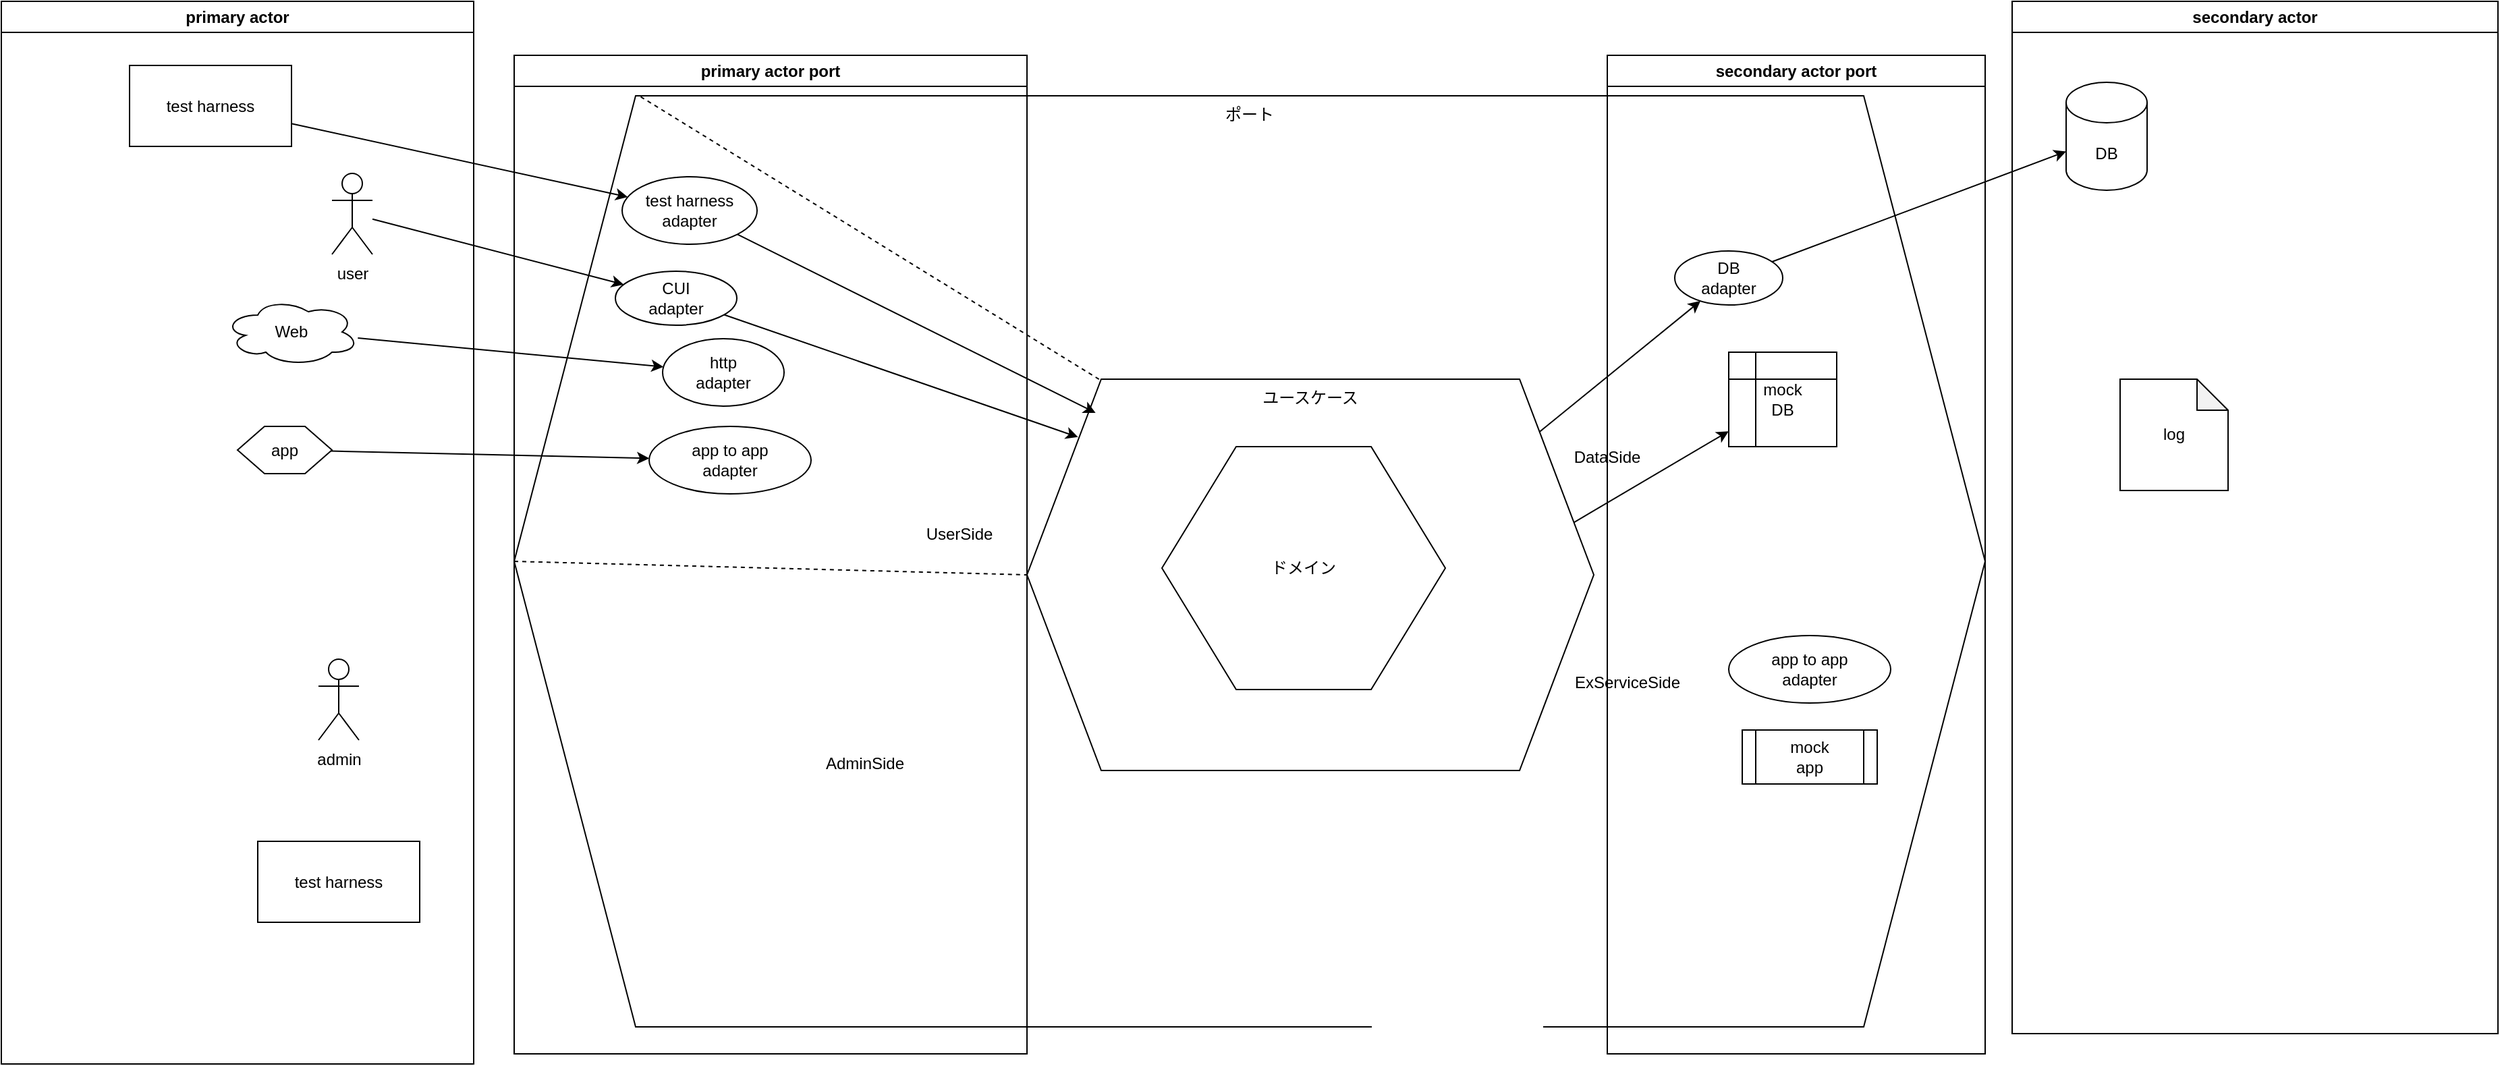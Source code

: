 <mxfile version="25.0.3">
  <diagram name="ページ1" id="JbeyxU0ONRH-N3HgScXo">
    <mxGraphModel dx="2876" dy="2235" grid="1" gridSize="10" guides="1" tooltips="1" connect="1" arrows="1" fold="1" page="1" pageScale="1" pageWidth="827" pageHeight="1169" math="0" shadow="0">
      <root>
        <mxCell id="0" />
        <mxCell id="1" parent="0" />
        <mxCell id="PtAe9FJX2Ct8nGUW4yng-2" value="ポート" style="shape=hexagon;perimeter=hexagonPerimeter2;whiteSpace=wrap;html=1;fixedSize=1;size=90;verticalAlign=top;" parent="1" vertex="1">
          <mxGeometry x="-170" y="20" width="1090" height="690" as="geometry" />
        </mxCell>
        <mxCell id="gp-VXCzaNyzB6XXuAGEo-2" value="ユースケース" style="shape=hexagon;perimeter=hexagonPerimeter2;whiteSpace=wrap;html=1;fixedSize=1;size=55;verticalAlign=top;" parent="1" vertex="1">
          <mxGeometry x="210" y="230" width="420" height="290" as="geometry" />
        </mxCell>
        <mxCell id="PtAe9FJX2Ct8nGUW4yng-1" value="ドメイン" style="shape=hexagon;perimeter=hexagonPerimeter2;whiteSpace=wrap;html=1;fixedSize=1;size=55;" parent="1" vertex="1">
          <mxGeometry x="310" y="280" width="210" height="180" as="geometry" />
        </mxCell>
        <mxCell id="PtAe9FJX2Ct8nGUW4yng-4" value="&lt;div&gt;DataSide&lt;/div&gt;" style="text;html=1;align=center;verticalAlign=middle;whiteSpace=wrap;rounded=0;" parent="1" vertex="1">
          <mxGeometry x="610" y="272.5" width="60" height="30" as="geometry" />
        </mxCell>
        <mxCell id="PtAe9FJX2Ct8nGUW4yng-8" value="&lt;div&gt;mock&lt;/div&gt;&lt;div&gt;DB&lt;br&gt;&lt;/div&gt;" style="shape=internalStorage;whiteSpace=wrap;html=1;backgroundOutline=1;" parent="1" vertex="1">
          <mxGeometry x="730" y="210" width="80" height="70" as="geometry" />
        </mxCell>
        <mxCell id="PtAe9FJX2Ct8nGUW4yng-11" value="AdminSide" style="text;html=1;align=center;verticalAlign=middle;whiteSpace=wrap;rounded=0;" parent="1" vertex="1">
          <mxGeometry x="60" y="500" width="60" height="30" as="geometry" />
        </mxCell>
        <mxCell id="PtAe9FJX2Ct8nGUW4yng-12" value="&lt;div&gt;DB&lt;/div&gt;&lt;div&gt;adapter&lt;br&gt;&lt;/div&gt;" style="ellipse;whiteSpace=wrap;html=1;" parent="1" vertex="1">
          <mxGeometry x="690" y="135" width="80" height="40" as="geometry" />
        </mxCell>
        <mxCell id="qvZF8QYEV2uIDR4mmRZh-2" value="" style="endArrow=classic;html=1;rounded=0;" edge="1" parent="1" source="qvZF8QYEV2uIDR4mmRZh-1" target="PtAe9FJX2Ct8nGUW4yng-10">
          <mxGeometry width="50" height="50" relative="1" as="geometry">
            <mxPoint x="230" y="300" as="sourcePoint" />
            <mxPoint x="280" y="250" as="targetPoint" />
          </mxGeometry>
        </mxCell>
        <mxCell id="qvZF8QYEV2uIDR4mmRZh-3" value="" style="endArrow=classic;html=1;rounded=0;" edge="1" parent="1" source="PtAe9FJX2Ct8nGUW4yng-14" target="PtAe9FJX2Ct8nGUW4yng-15">
          <mxGeometry width="50" height="50" relative="1" as="geometry">
            <mxPoint x="230" y="300" as="sourcePoint" />
            <mxPoint x="280" y="250" as="targetPoint" />
          </mxGeometry>
        </mxCell>
        <mxCell id="qvZF8QYEV2uIDR4mmRZh-4" value="" style="endArrow=classic;html=1;rounded=0;" edge="1" parent="1" source="PtAe9FJX2Ct8nGUW4yng-13" target="PtAe9FJX2Ct8nGUW4yng-16">
          <mxGeometry width="50" height="50" relative="1" as="geometry">
            <mxPoint x="230" y="300" as="sourcePoint" />
            <mxPoint x="280" y="250" as="targetPoint" />
          </mxGeometry>
        </mxCell>
        <mxCell id="qvZF8QYEV2uIDR4mmRZh-5" value="" style="endArrow=classic;html=1;rounded=0;" edge="1" parent="1" source="PtAe9FJX2Ct8nGUW4yng-6" target="PtAe9FJX2Ct8nGUW4yng-9">
          <mxGeometry width="50" height="50" relative="1" as="geometry">
            <mxPoint x="230" y="300" as="sourcePoint" />
            <mxPoint x="280" y="250" as="targetPoint" />
          </mxGeometry>
        </mxCell>
        <mxCell id="qvZF8QYEV2uIDR4mmRZh-6" value="" style="endArrow=classic;html=1;rounded=0;entryX=0.121;entryY=0.086;entryDx=0;entryDy=0;entryPerimeter=0;" edge="1" parent="1" source="PtAe9FJX2Ct8nGUW4yng-10" target="gp-VXCzaNyzB6XXuAGEo-2">
          <mxGeometry width="50" height="50" relative="1" as="geometry">
            <mxPoint x="230" y="300" as="sourcePoint" />
            <mxPoint x="280" y="250" as="targetPoint" />
          </mxGeometry>
        </mxCell>
        <mxCell id="qvZF8QYEV2uIDR4mmRZh-7" value="" style="endArrow=classic;html=1;rounded=0;entryX=0.09;entryY=0.148;entryDx=0;entryDy=0;entryPerimeter=0;" edge="1" parent="1" source="PtAe9FJX2Ct8nGUW4yng-9" target="gp-VXCzaNyzB6XXuAGEo-2">
          <mxGeometry width="50" height="50" relative="1" as="geometry">
            <mxPoint x="230" y="300" as="sourcePoint" />
            <mxPoint x="280" y="250" as="targetPoint" />
          </mxGeometry>
        </mxCell>
        <mxCell id="qvZF8QYEV2uIDR4mmRZh-16" value="" style="endArrow=classic;html=1;rounded=0;exitX=0.904;exitY=0.135;exitDx=0;exitDy=0;exitPerimeter=0;" edge="1" parent="1" source="gp-VXCzaNyzB6XXuAGEo-2" target="PtAe9FJX2Ct8nGUW4yng-12">
          <mxGeometry width="50" height="50" relative="1" as="geometry">
            <mxPoint x="230" y="310" as="sourcePoint" />
            <mxPoint x="280" y="260" as="targetPoint" />
          </mxGeometry>
        </mxCell>
        <mxCell id="qvZF8QYEV2uIDR4mmRZh-17" value="" style="endArrow=classic;html=1;rounded=0;exitX=0.965;exitY=0.366;exitDx=0;exitDy=0;exitPerimeter=0;" edge="1" parent="1" source="gp-VXCzaNyzB6XXuAGEo-2" target="PtAe9FJX2Ct8nGUW4yng-8">
          <mxGeometry width="50" height="50" relative="1" as="geometry">
            <mxPoint x="230" y="310" as="sourcePoint" />
            <mxPoint x="280" y="260" as="targetPoint" />
          </mxGeometry>
        </mxCell>
        <mxCell id="qvZF8QYEV2uIDR4mmRZh-19" value="" style="endArrow=classic;html=1;rounded=0;" edge="1" parent="1" source="PtAe9FJX2Ct8nGUW4yng-12" target="PtAe9FJX2Ct8nGUW4yng-7">
          <mxGeometry width="50" height="50" relative="1" as="geometry">
            <mxPoint x="330" y="310" as="sourcePoint" />
            <mxPoint x="380" y="260" as="targetPoint" />
          </mxGeometry>
        </mxCell>
        <mxCell id="qvZF8QYEV2uIDR4mmRZh-20" value="&lt;div&gt;ExServiceSide&lt;/div&gt;" style="text;html=1;align=center;verticalAlign=middle;whiteSpace=wrap;rounded=0;" vertex="1" parent="1">
          <mxGeometry x="600" y="440" width="110" height="30" as="geometry" />
        </mxCell>
        <mxCell id="qvZF8QYEV2uIDR4mmRZh-21" value="&lt;div&gt;app to app&lt;/div&gt;&lt;div&gt;adapter&lt;br&gt;&lt;/div&gt;" style="ellipse;whiteSpace=wrap;html=1;" vertex="1" parent="1">
          <mxGeometry x="730" y="420" width="120" height="50" as="geometry" />
        </mxCell>
        <mxCell id="qvZF8QYEV2uIDR4mmRZh-23" value="&lt;div&gt;mock&lt;/div&gt;&lt;div&gt;app&lt;br&gt;&lt;/div&gt;" style="shape=process;whiteSpace=wrap;html=1;backgroundOutline=1;" vertex="1" parent="1">
          <mxGeometry x="740" y="490" width="100" height="40" as="geometry" />
        </mxCell>
        <mxCell id="qvZF8QYEV2uIDR4mmRZh-24" value="primary actor" style="swimlane;whiteSpace=wrap;html=1;" vertex="1" parent="1">
          <mxGeometry x="-550" y="-50" width="350" height="787.5" as="geometry" />
        </mxCell>
        <mxCell id="qvZF8QYEV2uIDR4mmRZh-1" value="test harness" style="rounded=0;whiteSpace=wrap;html=1;" vertex="1" parent="qvZF8QYEV2uIDR4mmRZh-24">
          <mxGeometry x="95" y="47.5" width="120" height="60" as="geometry" />
        </mxCell>
        <mxCell id="PtAe9FJX2Ct8nGUW4yng-6" value="user" style="shape=umlActor;verticalLabelPosition=bottom;verticalAlign=top;html=1;outlineConnect=0;" parent="qvZF8QYEV2uIDR4mmRZh-24" vertex="1">
          <mxGeometry x="245" y="127.5" width="30" height="60" as="geometry" />
        </mxCell>
        <mxCell id="PtAe9FJX2Ct8nGUW4yng-14" value="Web" style="ellipse;shape=cloud;whiteSpace=wrap;html=1;" parent="qvZF8QYEV2uIDR4mmRZh-24" vertex="1">
          <mxGeometry x="165" y="220" width="100" height="50" as="geometry" />
        </mxCell>
        <mxCell id="PtAe9FJX2Ct8nGUW4yng-13" value="app" style="shape=hexagon;perimeter=hexagonPerimeter2;whiteSpace=wrap;html=1;fixedSize=1;" parent="qvZF8QYEV2uIDR4mmRZh-24" vertex="1">
          <mxGeometry x="175" y="315" width="70" height="35" as="geometry" />
        </mxCell>
        <mxCell id="qvZF8QYEV2uIDR4mmRZh-9" value="admin" style="shape=umlActor;verticalLabelPosition=bottom;verticalAlign=top;html=1;outlineConnect=0;" vertex="1" parent="qvZF8QYEV2uIDR4mmRZh-24">
          <mxGeometry x="235" y="487.5" width="30" height="60" as="geometry" />
        </mxCell>
        <mxCell id="qvZF8QYEV2uIDR4mmRZh-8" value="test harness" style="rounded=0;whiteSpace=wrap;html=1;" vertex="1" parent="qvZF8QYEV2uIDR4mmRZh-24">
          <mxGeometry x="190" y="622.5" width="120" height="60" as="geometry" />
        </mxCell>
        <mxCell id="qvZF8QYEV2uIDR4mmRZh-32" value="secondary actor" style="swimlane;whiteSpace=wrap;html=1;" vertex="1" parent="1">
          <mxGeometry x="940" y="-50" width="360" height="765" as="geometry" />
        </mxCell>
        <mxCell id="PtAe9FJX2Ct8nGUW4yng-7" value="DB" style="shape=cylinder3;whiteSpace=wrap;html=1;boundedLbl=1;backgroundOutline=1;size=15;" parent="qvZF8QYEV2uIDR4mmRZh-32" vertex="1">
          <mxGeometry x="40" y="60" width="60" height="80" as="geometry" />
        </mxCell>
        <mxCell id="gp-VXCzaNyzB6XXuAGEo-4" value="log" style="shape=note;whiteSpace=wrap;html=1;backgroundOutline=1;darkOpacity=0.05;size=23;" parent="qvZF8QYEV2uIDR4mmRZh-32" vertex="1">
          <mxGeometry x="80" y="280" width="80" height="82.5" as="geometry" />
        </mxCell>
        <mxCell id="qvZF8QYEV2uIDR4mmRZh-33" value="secondary actor port" style="swimlane;whiteSpace=wrap;html=1;" vertex="1" parent="1">
          <mxGeometry x="640" y="-10" width="280" height="740" as="geometry" />
        </mxCell>
        <mxCell id="qvZF8QYEV2uIDR4mmRZh-34" value="primary actor port" style="swimlane;whiteSpace=wrap;html=1;" vertex="1" parent="1">
          <mxGeometry x="-170" y="-10" width="380" height="740" as="geometry" />
        </mxCell>
        <mxCell id="PtAe9FJX2Ct8nGUW4yng-16" value="&lt;div&gt;app to app&lt;/div&gt;&lt;div&gt;adapter&lt;br&gt;&lt;/div&gt;" style="ellipse;whiteSpace=wrap;html=1;" parent="qvZF8QYEV2uIDR4mmRZh-34" vertex="1">
          <mxGeometry x="100" y="275" width="120" height="50" as="geometry" />
        </mxCell>
        <mxCell id="PtAe9FJX2Ct8nGUW4yng-15" value="&lt;div&gt;http&lt;/div&gt;&lt;div&gt;adapter&lt;br&gt;&lt;/div&gt;" style="ellipse;whiteSpace=wrap;html=1;" parent="qvZF8QYEV2uIDR4mmRZh-34" vertex="1">
          <mxGeometry x="110" y="210" width="90" height="50" as="geometry" />
        </mxCell>
        <mxCell id="PtAe9FJX2Ct8nGUW4yng-9" value="&lt;div&gt;CUI&lt;/div&gt;&lt;div&gt;adapter&lt;br&gt;&lt;/div&gt;" style="ellipse;whiteSpace=wrap;html=1;" parent="qvZF8QYEV2uIDR4mmRZh-34" vertex="1">
          <mxGeometry x="75" y="160" width="90" height="40" as="geometry" />
        </mxCell>
        <mxCell id="PtAe9FJX2Ct8nGUW4yng-10" value="&lt;div&gt;test harness&lt;/div&gt;&lt;div&gt;adapter&lt;br&gt;&lt;/div&gt;" style="ellipse;whiteSpace=wrap;html=1;" parent="qvZF8QYEV2uIDR4mmRZh-34" vertex="1">
          <mxGeometry x="80" y="90" width="100" height="50" as="geometry" />
        </mxCell>
        <mxCell id="PtAe9FJX2Ct8nGUW4yng-3" value="&lt;div&gt;UserSide&lt;/div&gt;" style="text;html=1;align=center;verticalAlign=middle;whiteSpace=wrap;rounded=0;" parent="qvZF8QYEV2uIDR4mmRZh-34" vertex="1">
          <mxGeometry x="300" y="340" width="60" height="30" as="geometry" />
        </mxCell>
        <mxCell id="qvZF8QYEV2uIDR4mmRZh-37" value="" style="endArrow=none;dashed=1;html=1;rounded=0;exitX=0.086;exitY=0.001;exitDx=0;exitDy=0;exitPerimeter=0;entryX=0.129;entryY=0.002;entryDx=0;entryDy=0;entryPerimeter=0;" edge="1" parent="1" source="PtAe9FJX2Ct8nGUW4yng-2" target="gp-VXCzaNyzB6XXuAGEo-2">
          <mxGeometry width="50" height="50" relative="1" as="geometry">
            <mxPoint x="340" y="410" as="sourcePoint" />
            <mxPoint x="390" y="360" as="targetPoint" />
          </mxGeometry>
        </mxCell>
        <mxCell id="qvZF8QYEV2uIDR4mmRZh-38" value="" style="endArrow=none;dashed=1;html=1;rounded=0;exitX=0;exitY=0.5;exitDx=0;exitDy=0;entryX=0;entryY=0.5;entryDx=0;entryDy=0;" edge="1" parent="1" source="PtAe9FJX2Ct8nGUW4yng-2" target="gp-VXCzaNyzB6XXuAGEo-2">
          <mxGeometry width="50" height="50" relative="1" as="geometry">
            <mxPoint x="200" y="370" as="sourcePoint" />
            <mxPoint x="250" y="320" as="targetPoint" />
          </mxGeometry>
        </mxCell>
      </root>
    </mxGraphModel>
  </diagram>
</mxfile>
